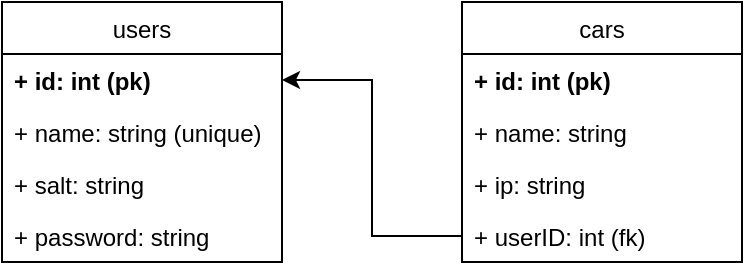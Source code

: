 <mxfile version="12.1.3" type="device" pages="1"><diagram name="Page-1" id="9f46799a-70d6-7492-0946-bef42562c5a5"><mxGraphModel dx="772" dy="460" grid="1" gridSize="10" guides="1" tooltips="1" connect="1" arrows="1" fold="1" page="1" pageScale="1" pageWidth="1100" pageHeight="850" background="#ffffff" math="0" shadow="0"><root><mxCell id="0"/><mxCell id="1" parent="0"/><mxCell id="7qRZzWNZgvLnpgqR9-l--1" value="users" style="swimlane;fontStyle=0;childLayout=stackLayout;horizontal=1;startSize=26;fillColor=none;horizontalStack=0;resizeParent=1;resizeParentMax=0;resizeLast=0;collapsible=1;marginBottom=0;" parent="1" vertex="1"><mxGeometry x="20" y="20" width="140" height="130" as="geometry"/></mxCell><mxCell id="7qRZzWNZgvLnpgqR9-l--2" value="+ id: int (pk)" style="text;strokeColor=none;fillColor=none;align=left;verticalAlign=top;spacingLeft=4;spacingRight=4;overflow=hidden;rotatable=0;points=[[0,0.5],[1,0.5]];portConstraint=eastwest;fontStyle=1" parent="7qRZzWNZgvLnpgqR9-l--1" vertex="1"><mxGeometry y="26" width="140" height="26" as="geometry"/></mxCell><mxCell id="7qRZzWNZgvLnpgqR9-l--3" value="+ name: string (unique)" style="text;strokeColor=none;fillColor=none;align=left;verticalAlign=top;spacingLeft=4;spacingRight=4;overflow=hidden;rotatable=0;points=[[0,0.5],[1,0.5]];portConstraint=eastwest;" parent="7qRZzWNZgvLnpgqR9-l--1" vertex="1"><mxGeometry y="52" width="140" height="26" as="geometry"/></mxCell><mxCell id="7qRZzWNZgvLnpgqR9-l--11" value="+ salt: string" style="text;strokeColor=none;fillColor=none;align=left;verticalAlign=top;spacingLeft=4;spacingRight=4;overflow=hidden;rotatable=0;points=[[0,0.5],[1,0.5]];portConstraint=eastwest;" parent="7qRZzWNZgvLnpgqR9-l--1" vertex="1"><mxGeometry y="78" width="140" height="26" as="geometry"/></mxCell><mxCell id="7qRZzWNZgvLnpgqR9-l--12" value="+ password: string" style="text;strokeColor=none;fillColor=none;align=left;verticalAlign=top;spacingLeft=4;spacingRight=4;overflow=hidden;rotatable=0;points=[[0,0.5],[1,0.5]];portConstraint=eastwest;" parent="7qRZzWNZgvLnpgqR9-l--1" vertex="1"><mxGeometry y="104" width="140" height="26" as="geometry"/></mxCell><mxCell id="7qRZzWNZgvLnpgqR9-l--6" value="cars" style="swimlane;fontStyle=0;childLayout=stackLayout;horizontal=1;startSize=26;fillColor=none;horizontalStack=0;resizeParent=1;resizeParentMax=0;resizeLast=0;collapsible=1;marginBottom=0;" parent="1" vertex="1"><mxGeometry x="250" y="20" width="140" height="130" as="geometry"/></mxCell><mxCell id="7qRZzWNZgvLnpgqR9-l--7" value="+ id: int (pk)" style="text;strokeColor=none;fillColor=none;align=left;verticalAlign=top;spacingLeft=4;spacingRight=4;overflow=hidden;rotatable=0;points=[[0,0.5],[1,0.5]];portConstraint=eastwest;fontStyle=1" parent="7qRZzWNZgvLnpgqR9-l--6" vertex="1"><mxGeometry y="26" width="140" height="26" as="geometry"/></mxCell><mxCell id="L7ZDcjKbCWORy_A1dpmh-2" value="+ name: string" style="text;strokeColor=none;fillColor=none;align=left;verticalAlign=top;spacingLeft=4;spacingRight=4;overflow=hidden;rotatable=0;points=[[0,0.5],[1,0.5]];portConstraint=eastwest;" vertex="1" parent="7qRZzWNZgvLnpgqR9-l--6"><mxGeometry y="52" width="140" height="26" as="geometry"/></mxCell><mxCell id="L7ZDcjKbCWORy_A1dpmh-1" value="+ ip: string" style="text;strokeColor=none;fillColor=none;align=left;verticalAlign=top;spacingLeft=4;spacingRight=4;overflow=hidden;rotatable=0;points=[[0,0.5],[1,0.5]];portConstraint=eastwest;" vertex="1" parent="7qRZzWNZgvLnpgqR9-l--6"><mxGeometry y="78" width="140" height="26" as="geometry"/></mxCell><mxCell id="7qRZzWNZgvLnpgqR9-l--8" value="+ userID: int (fk)" style="text;strokeColor=none;fillColor=none;align=left;verticalAlign=top;spacingLeft=4;spacingRight=4;overflow=hidden;rotatable=0;points=[[0,0.5],[1,0.5]];portConstraint=eastwest;" parent="7qRZzWNZgvLnpgqR9-l--6" vertex="1"><mxGeometry y="104" width="140" height="26" as="geometry"/></mxCell><mxCell id="7qRZzWNZgvLnpgqR9-l--10" style="edgeStyle=orthogonalEdgeStyle;rounded=0;orthogonalLoop=1;jettySize=auto;html=1;exitX=0;exitY=0.5;exitDx=0;exitDy=0;entryX=1;entryY=0.5;entryDx=0;entryDy=0;" parent="1" source="7qRZzWNZgvLnpgqR9-l--8" target="7qRZzWNZgvLnpgqR9-l--2" edge="1"><mxGeometry relative="1" as="geometry"/></mxCell></root></mxGraphModel></diagram></mxfile>